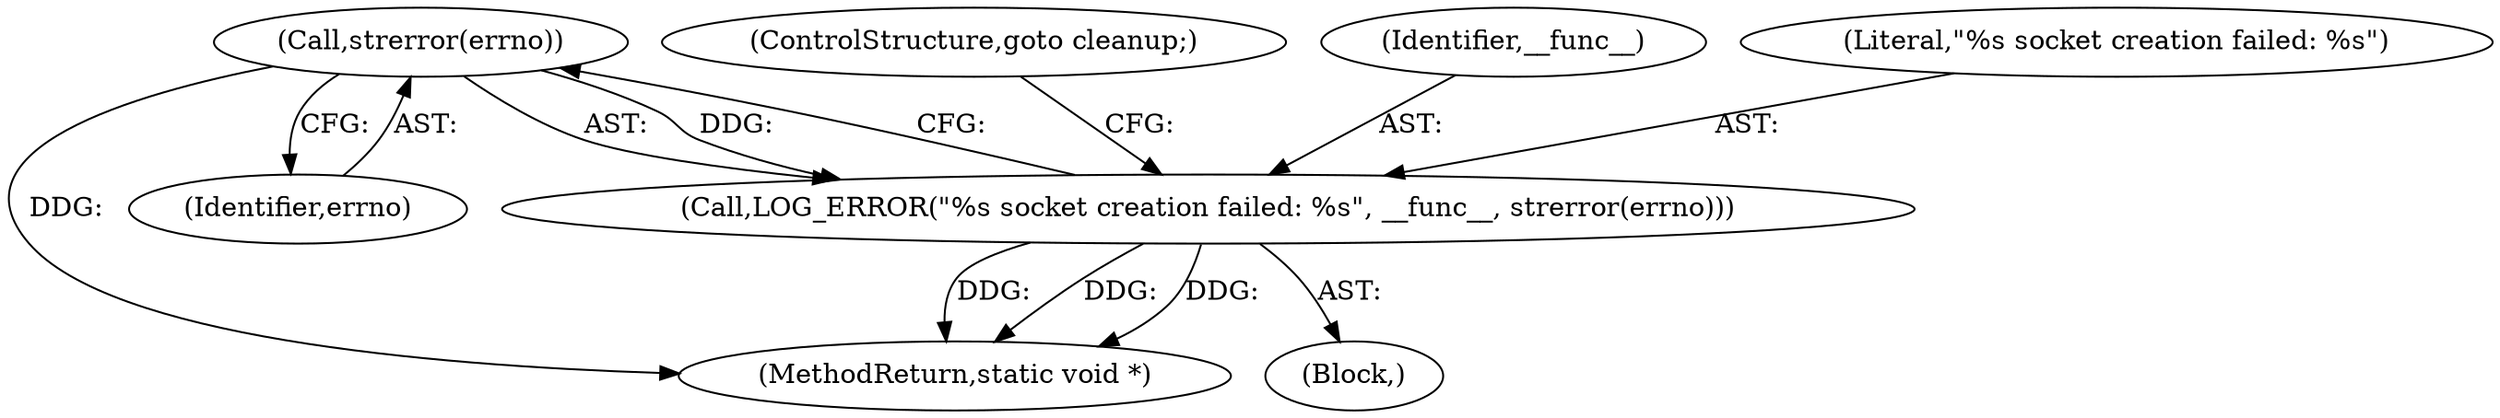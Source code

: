 digraph "0_Android_472271b153c5dc53c28beac55480a8d8434b2d5c_52@API" {
"1000127" [label="(Call,strerror(errno))"];
"1000124" [label="(Call,LOG_ERROR(\"%s socket creation failed: %s\", __func__, strerror(errno)))"];
"1000129" [label="(ControlStructure,goto cleanup;)"];
"1000126" [label="(Identifier,__func__)"];
"1000127" [label="(Call,strerror(errno))"];
"1000123" [label="(Block,)"];
"1000260" [label="(MethodReturn,static void *)"];
"1000125" [label="(Literal,\"%s socket creation failed: %s\")"];
"1000128" [label="(Identifier,errno)"];
"1000124" [label="(Call,LOG_ERROR(\"%s socket creation failed: %s\", __func__, strerror(errno)))"];
"1000127" -> "1000124"  [label="AST: "];
"1000127" -> "1000128"  [label="CFG: "];
"1000128" -> "1000127"  [label="AST: "];
"1000124" -> "1000127"  [label="CFG: "];
"1000127" -> "1000260"  [label="DDG: "];
"1000127" -> "1000124"  [label="DDG: "];
"1000124" -> "1000123"  [label="AST: "];
"1000125" -> "1000124"  [label="AST: "];
"1000126" -> "1000124"  [label="AST: "];
"1000129" -> "1000124"  [label="CFG: "];
"1000124" -> "1000260"  [label="DDG: "];
"1000124" -> "1000260"  [label="DDG: "];
"1000124" -> "1000260"  [label="DDG: "];
}
